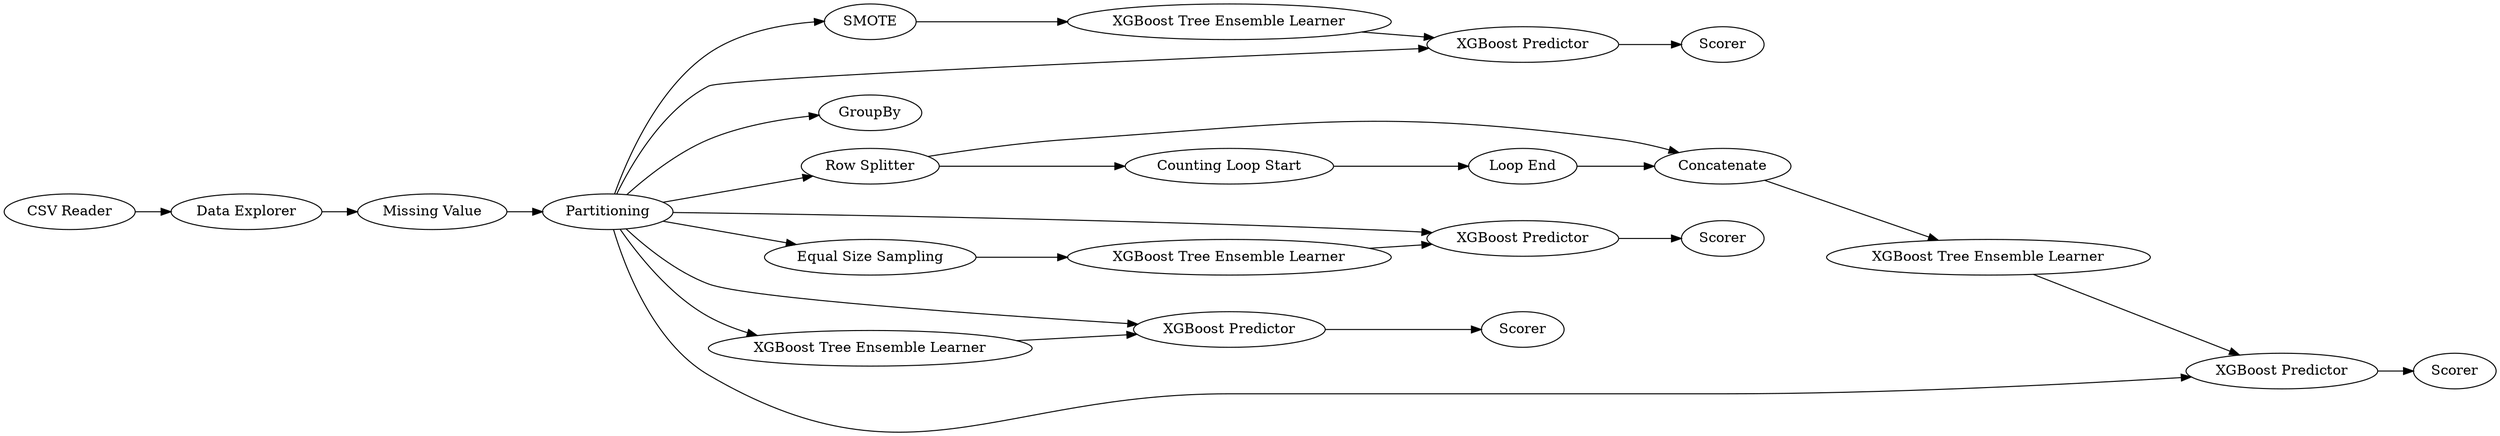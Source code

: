 digraph {
	"3192416576616376878_16" [label="XGBoost Tree Ensemble Learner"]
	"-5467635454494824329_23" [label=Concatenate]
	"3192416576616376878_24" [label=SMOTE]
	"3192416576616376878_26" [label="XGBoost Predictor"]
	"3192416576616376878_32" [label=GroupBy]
	"3192416576616376878_2" [label="Data Explorer"]
	"-5467635454494824329_21" [label="Loop End"]
	"3192416576616376878_3" [label="Missing Value"]
	"-5467635454494824329_20" [label="Counting Loop Start"]
	"-5467635454494824329_22" [label="Row Splitter"]
	"3192416576616376878_11" [label="XGBoost Predictor"]
	"3192416576616376878_28" [label=Scorer]
	"3192416576616376878_25" [label="XGBoost Tree Ensemble Learner"]
	"3192416576616376878_9" [label="Equal Size Sampling"]
	"3192416576616376878_10" [label="XGBoost Tree Ensemble Learner"]
	"3192416576616376878_6" [label="XGBoost Predictor"]
	"3192416576616376878_8" [label=Scorer]
	"3192416576616376878_17" [label=Scorer]
	"3192416576616376878_13" [label=Scorer]
	"3192416576616376878_15" [label="XGBoost Predictor"]
	"3192416576616376878_1" [label="CSV Reader"]
	"3192416576616376878_5" [label="XGBoost Tree Ensemble Learner"]
	"3192416576616376878_30" [label=Partitioning]
	"3192416576616376878_9" -> "3192416576616376878_10"
	"3192416576616376878_30" -> "3192416576616376878_6"
	"3192416576616376878_26" -> "3192416576616376878_28"
	"3192416576616376878_30" -> "3192416576616376878_5"
	"3192416576616376878_6" -> "3192416576616376878_8"
	"-5467635454494824329_22" -> "-5467635454494824329_23"
	"3192416576616376878_30" -> "3192416576616376878_9"
	"3192416576616376878_5" -> "3192416576616376878_6"
	"-5467635454494824329_20" -> "-5467635454494824329_21"
	"-5467635454494824329_22" -> "-5467635454494824329_20"
	"3192416576616376878_11" -> "3192416576616376878_13"
	"3192416576616376878_16" -> "3192416576616376878_15"
	"3192416576616376878_2" -> "3192416576616376878_3"
	"3192416576616376878_15" -> "3192416576616376878_17"
	"3192416576616376878_24" -> "3192416576616376878_25"
	"3192416576616376878_30" -> "3192416576616376878_11"
	"3192416576616376878_30" -> "3192416576616376878_26"
	"-5467635454494824329_23" -> "3192416576616376878_16"
	"3192416576616376878_30" -> "-5467635454494824329_22"
	"3192416576616376878_10" -> "3192416576616376878_11"
	"3192416576616376878_1" -> "3192416576616376878_2"
	"3192416576616376878_30" -> "3192416576616376878_32"
	"3192416576616376878_3" -> "3192416576616376878_30"
	"3192416576616376878_25" -> "3192416576616376878_26"
	"3192416576616376878_30" -> "3192416576616376878_15"
	"-5467635454494824329_21" -> "-5467635454494824329_23"
	"3192416576616376878_30" -> "3192416576616376878_24"
	rankdir=LR
}
